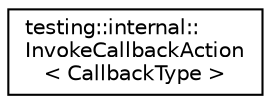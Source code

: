 digraph "Graphical Class Hierarchy"
{
  edge [fontname="Helvetica",fontsize="10",labelfontname="Helvetica",labelfontsize="10"];
  node [fontname="Helvetica",fontsize="10",shape=record];
  rankdir="LR";
  Node0 [label="testing::internal::\lInvokeCallbackAction\l\< CallbackType \>",height=0.2,width=0.4,color="black", fillcolor="white", style="filled",URL="$classtesting_1_1internal_1_1InvokeCallbackAction.html"];
}

